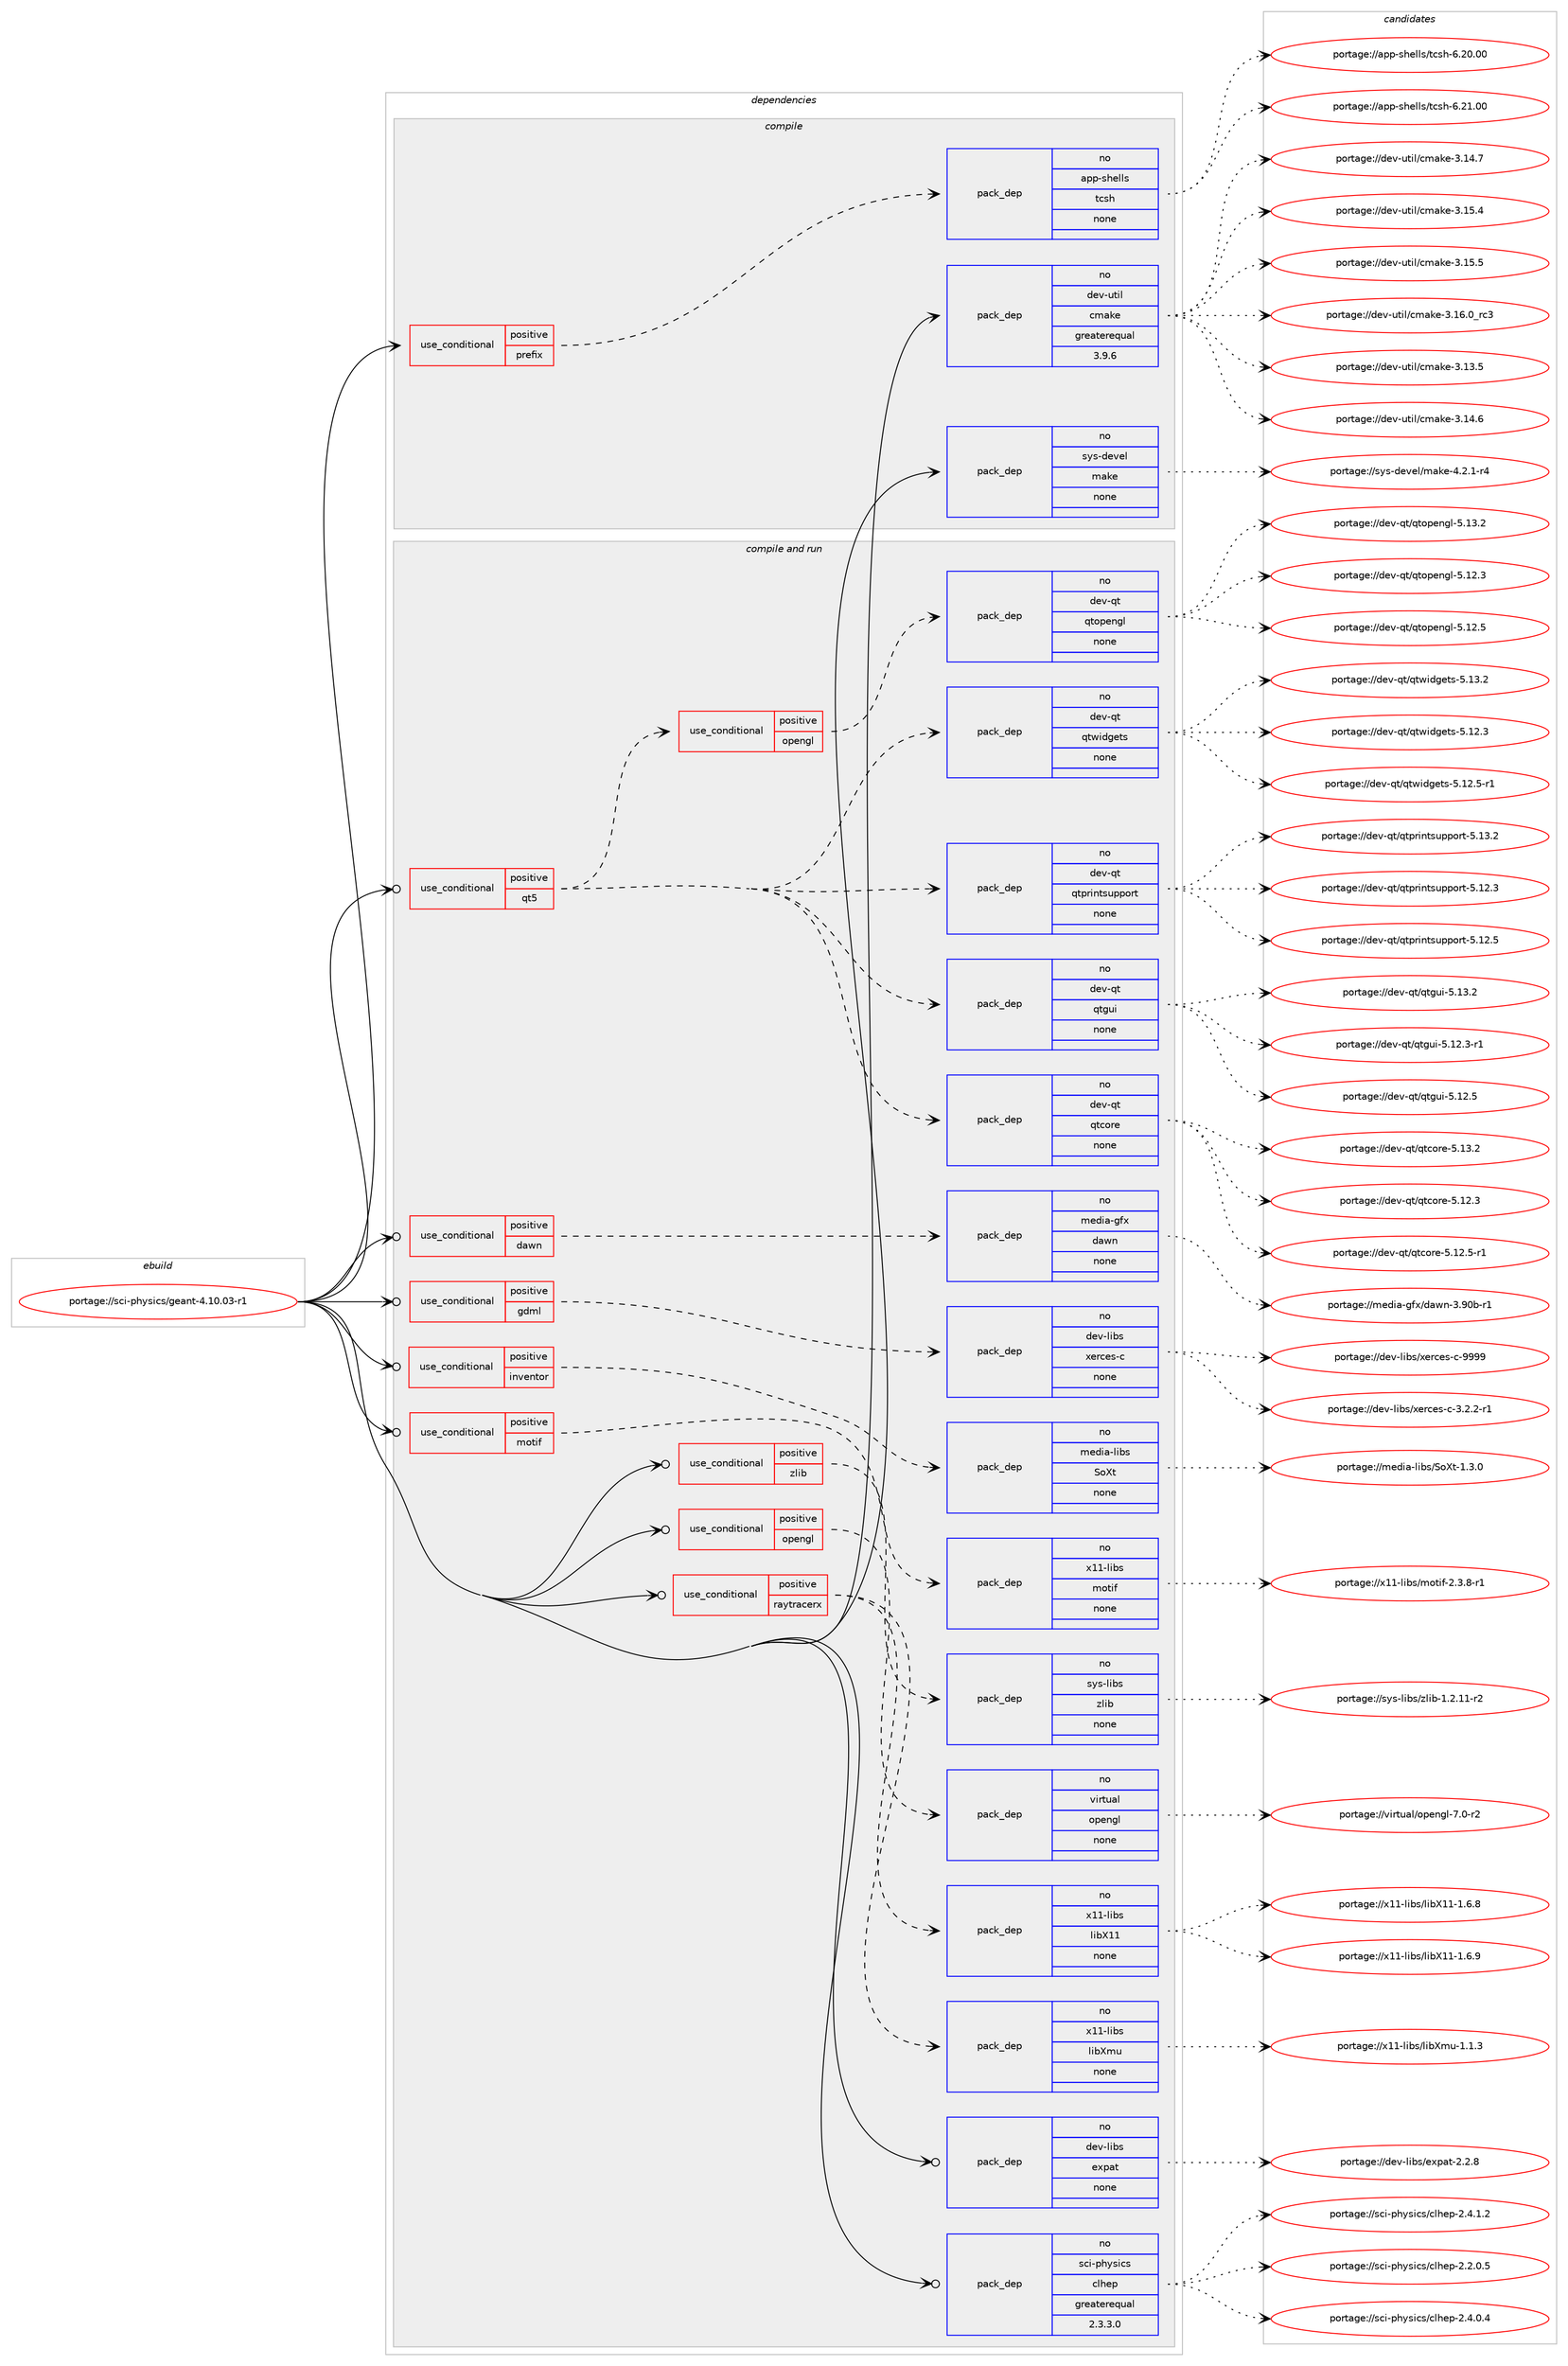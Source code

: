 digraph prolog {

# *************
# Graph options
# *************

newrank=true;
concentrate=true;
compound=true;
graph [rankdir=LR,fontname=Helvetica,fontsize=10,ranksep=1.5];#, ranksep=2.5, nodesep=0.2];
edge  [arrowhead=vee];
node  [fontname=Helvetica,fontsize=10];

# **********
# The ebuild
# **********

subgraph cluster_leftcol {
color=gray;
rank=same;
label=<<i>ebuild</i>>;
id [label="portage://sci-physics/geant-4.10.03-r1", color=red, width=4, href="../sci-physics/geant-4.10.03-r1.svg"];
}

# ****************
# The dependencies
# ****************

subgraph cluster_midcol {
color=gray;
label=<<i>dependencies</i>>;
subgraph cluster_compile {
fillcolor="#eeeeee";
style=filled;
label=<<i>compile</i>>;
subgraph cond97994 {
dependency396226 [label=<<TABLE BORDER="0" CELLBORDER="1" CELLSPACING="0" CELLPADDING="4"><TR><TD ROWSPAN="3" CELLPADDING="10">use_conditional</TD></TR><TR><TD>positive</TD></TR><TR><TD>prefix</TD></TR></TABLE>>, shape=none, color=red];
subgraph pack291482 {
dependency396227 [label=<<TABLE BORDER="0" CELLBORDER="1" CELLSPACING="0" CELLPADDING="4" WIDTH="220"><TR><TD ROWSPAN="6" CELLPADDING="30">pack_dep</TD></TR><TR><TD WIDTH="110">no</TD></TR><TR><TD>app-shells</TD></TR><TR><TD>tcsh</TD></TR><TR><TD>none</TD></TR><TR><TD></TD></TR></TABLE>>, shape=none, color=blue];
}
dependency396226:e -> dependency396227:w [weight=20,style="dashed",arrowhead="vee"];
}
id:e -> dependency396226:w [weight=20,style="solid",arrowhead="vee"];
subgraph pack291483 {
dependency396228 [label=<<TABLE BORDER="0" CELLBORDER="1" CELLSPACING="0" CELLPADDING="4" WIDTH="220"><TR><TD ROWSPAN="6" CELLPADDING="30">pack_dep</TD></TR><TR><TD WIDTH="110">no</TD></TR><TR><TD>dev-util</TD></TR><TR><TD>cmake</TD></TR><TR><TD>greaterequal</TD></TR><TR><TD>3.9.6</TD></TR></TABLE>>, shape=none, color=blue];
}
id:e -> dependency396228:w [weight=20,style="solid",arrowhead="vee"];
subgraph pack291484 {
dependency396229 [label=<<TABLE BORDER="0" CELLBORDER="1" CELLSPACING="0" CELLPADDING="4" WIDTH="220"><TR><TD ROWSPAN="6" CELLPADDING="30">pack_dep</TD></TR><TR><TD WIDTH="110">no</TD></TR><TR><TD>sys-devel</TD></TR><TR><TD>make</TD></TR><TR><TD>none</TD></TR><TR><TD></TD></TR></TABLE>>, shape=none, color=blue];
}
id:e -> dependency396229:w [weight=20,style="solid",arrowhead="vee"];
}
subgraph cluster_compileandrun {
fillcolor="#eeeeee";
style=filled;
label=<<i>compile and run</i>>;
subgraph cond97995 {
dependency396230 [label=<<TABLE BORDER="0" CELLBORDER="1" CELLSPACING="0" CELLPADDING="4"><TR><TD ROWSPAN="3" CELLPADDING="10">use_conditional</TD></TR><TR><TD>positive</TD></TR><TR><TD>dawn</TD></TR></TABLE>>, shape=none, color=red];
subgraph pack291485 {
dependency396231 [label=<<TABLE BORDER="0" CELLBORDER="1" CELLSPACING="0" CELLPADDING="4" WIDTH="220"><TR><TD ROWSPAN="6" CELLPADDING="30">pack_dep</TD></TR><TR><TD WIDTH="110">no</TD></TR><TR><TD>media-gfx</TD></TR><TR><TD>dawn</TD></TR><TR><TD>none</TD></TR><TR><TD></TD></TR></TABLE>>, shape=none, color=blue];
}
dependency396230:e -> dependency396231:w [weight=20,style="dashed",arrowhead="vee"];
}
id:e -> dependency396230:w [weight=20,style="solid",arrowhead="odotvee"];
subgraph cond97996 {
dependency396232 [label=<<TABLE BORDER="0" CELLBORDER="1" CELLSPACING="0" CELLPADDING="4"><TR><TD ROWSPAN="3" CELLPADDING="10">use_conditional</TD></TR><TR><TD>positive</TD></TR><TR><TD>gdml</TD></TR></TABLE>>, shape=none, color=red];
subgraph pack291486 {
dependency396233 [label=<<TABLE BORDER="0" CELLBORDER="1" CELLSPACING="0" CELLPADDING="4" WIDTH="220"><TR><TD ROWSPAN="6" CELLPADDING="30">pack_dep</TD></TR><TR><TD WIDTH="110">no</TD></TR><TR><TD>dev-libs</TD></TR><TR><TD>xerces-c</TD></TR><TR><TD>none</TD></TR><TR><TD></TD></TR></TABLE>>, shape=none, color=blue];
}
dependency396232:e -> dependency396233:w [weight=20,style="dashed",arrowhead="vee"];
}
id:e -> dependency396232:w [weight=20,style="solid",arrowhead="odotvee"];
subgraph cond97997 {
dependency396234 [label=<<TABLE BORDER="0" CELLBORDER="1" CELLSPACING="0" CELLPADDING="4"><TR><TD ROWSPAN="3" CELLPADDING="10">use_conditional</TD></TR><TR><TD>positive</TD></TR><TR><TD>inventor</TD></TR></TABLE>>, shape=none, color=red];
subgraph pack291487 {
dependency396235 [label=<<TABLE BORDER="0" CELLBORDER="1" CELLSPACING="0" CELLPADDING="4" WIDTH="220"><TR><TD ROWSPAN="6" CELLPADDING="30">pack_dep</TD></TR><TR><TD WIDTH="110">no</TD></TR><TR><TD>media-libs</TD></TR><TR><TD>SoXt</TD></TR><TR><TD>none</TD></TR><TR><TD></TD></TR></TABLE>>, shape=none, color=blue];
}
dependency396234:e -> dependency396235:w [weight=20,style="dashed",arrowhead="vee"];
}
id:e -> dependency396234:w [weight=20,style="solid",arrowhead="odotvee"];
subgraph cond97998 {
dependency396236 [label=<<TABLE BORDER="0" CELLBORDER="1" CELLSPACING="0" CELLPADDING="4"><TR><TD ROWSPAN="3" CELLPADDING="10">use_conditional</TD></TR><TR><TD>positive</TD></TR><TR><TD>motif</TD></TR></TABLE>>, shape=none, color=red];
subgraph pack291488 {
dependency396237 [label=<<TABLE BORDER="0" CELLBORDER="1" CELLSPACING="0" CELLPADDING="4" WIDTH="220"><TR><TD ROWSPAN="6" CELLPADDING="30">pack_dep</TD></TR><TR><TD WIDTH="110">no</TD></TR><TR><TD>x11-libs</TD></TR><TR><TD>motif</TD></TR><TR><TD>none</TD></TR><TR><TD></TD></TR></TABLE>>, shape=none, color=blue];
}
dependency396236:e -> dependency396237:w [weight=20,style="dashed",arrowhead="vee"];
}
id:e -> dependency396236:w [weight=20,style="solid",arrowhead="odotvee"];
subgraph cond97999 {
dependency396238 [label=<<TABLE BORDER="0" CELLBORDER="1" CELLSPACING="0" CELLPADDING="4"><TR><TD ROWSPAN="3" CELLPADDING="10">use_conditional</TD></TR><TR><TD>positive</TD></TR><TR><TD>opengl</TD></TR></TABLE>>, shape=none, color=red];
subgraph pack291489 {
dependency396239 [label=<<TABLE BORDER="0" CELLBORDER="1" CELLSPACING="0" CELLPADDING="4" WIDTH="220"><TR><TD ROWSPAN="6" CELLPADDING="30">pack_dep</TD></TR><TR><TD WIDTH="110">no</TD></TR><TR><TD>virtual</TD></TR><TR><TD>opengl</TD></TR><TR><TD>none</TD></TR><TR><TD></TD></TR></TABLE>>, shape=none, color=blue];
}
dependency396238:e -> dependency396239:w [weight=20,style="dashed",arrowhead="vee"];
}
id:e -> dependency396238:w [weight=20,style="solid",arrowhead="odotvee"];
subgraph cond98000 {
dependency396240 [label=<<TABLE BORDER="0" CELLBORDER="1" CELLSPACING="0" CELLPADDING="4"><TR><TD ROWSPAN="3" CELLPADDING="10">use_conditional</TD></TR><TR><TD>positive</TD></TR><TR><TD>qt5</TD></TR></TABLE>>, shape=none, color=red];
subgraph pack291490 {
dependency396241 [label=<<TABLE BORDER="0" CELLBORDER="1" CELLSPACING="0" CELLPADDING="4" WIDTH="220"><TR><TD ROWSPAN="6" CELLPADDING="30">pack_dep</TD></TR><TR><TD WIDTH="110">no</TD></TR><TR><TD>dev-qt</TD></TR><TR><TD>qtcore</TD></TR><TR><TD>none</TD></TR><TR><TD></TD></TR></TABLE>>, shape=none, color=blue];
}
dependency396240:e -> dependency396241:w [weight=20,style="dashed",arrowhead="vee"];
subgraph pack291491 {
dependency396242 [label=<<TABLE BORDER="0" CELLBORDER="1" CELLSPACING="0" CELLPADDING="4" WIDTH="220"><TR><TD ROWSPAN="6" CELLPADDING="30">pack_dep</TD></TR><TR><TD WIDTH="110">no</TD></TR><TR><TD>dev-qt</TD></TR><TR><TD>qtgui</TD></TR><TR><TD>none</TD></TR><TR><TD></TD></TR></TABLE>>, shape=none, color=blue];
}
dependency396240:e -> dependency396242:w [weight=20,style="dashed",arrowhead="vee"];
subgraph pack291492 {
dependency396243 [label=<<TABLE BORDER="0" CELLBORDER="1" CELLSPACING="0" CELLPADDING="4" WIDTH="220"><TR><TD ROWSPAN="6" CELLPADDING="30">pack_dep</TD></TR><TR><TD WIDTH="110">no</TD></TR><TR><TD>dev-qt</TD></TR><TR><TD>qtprintsupport</TD></TR><TR><TD>none</TD></TR><TR><TD></TD></TR></TABLE>>, shape=none, color=blue];
}
dependency396240:e -> dependency396243:w [weight=20,style="dashed",arrowhead="vee"];
subgraph pack291493 {
dependency396244 [label=<<TABLE BORDER="0" CELLBORDER="1" CELLSPACING="0" CELLPADDING="4" WIDTH="220"><TR><TD ROWSPAN="6" CELLPADDING="30">pack_dep</TD></TR><TR><TD WIDTH="110">no</TD></TR><TR><TD>dev-qt</TD></TR><TR><TD>qtwidgets</TD></TR><TR><TD>none</TD></TR><TR><TD></TD></TR></TABLE>>, shape=none, color=blue];
}
dependency396240:e -> dependency396244:w [weight=20,style="dashed",arrowhead="vee"];
subgraph cond98001 {
dependency396245 [label=<<TABLE BORDER="0" CELLBORDER="1" CELLSPACING="0" CELLPADDING="4"><TR><TD ROWSPAN="3" CELLPADDING="10">use_conditional</TD></TR><TR><TD>positive</TD></TR><TR><TD>opengl</TD></TR></TABLE>>, shape=none, color=red];
subgraph pack291494 {
dependency396246 [label=<<TABLE BORDER="0" CELLBORDER="1" CELLSPACING="0" CELLPADDING="4" WIDTH="220"><TR><TD ROWSPAN="6" CELLPADDING="30">pack_dep</TD></TR><TR><TD WIDTH="110">no</TD></TR><TR><TD>dev-qt</TD></TR><TR><TD>qtopengl</TD></TR><TR><TD>none</TD></TR><TR><TD></TD></TR></TABLE>>, shape=none, color=blue];
}
dependency396245:e -> dependency396246:w [weight=20,style="dashed",arrowhead="vee"];
}
dependency396240:e -> dependency396245:w [weight=20,style="dashed",arrowhead="vee"];
}
id:e -> dependency396240:w [weight=20,style="solid",arrowhead="odotvee"];
subgraph cond98002 {
dependency396247 [label=<<TABLE BORDER="0" CELLBORDER="1" CELLSPACING="0" CELLPADDING="4"><TR><TD ROWSPAN="3" CELLPADDING="10">use_conditional</TD></TR><TR><TD>positive</TD></TR><TR><TD>raytracerx</TD></TR></TABLE>>, shape=none, color=red];
subgraph pack291495 {
dependency396248 [label=<<TABLE BORDER="0" CELLBORDER="1" CELLSPACING="0" CELLPADDING="4" WIDTH="220"><TR><TD ROWSPAN="6" CELLPADDING="30">pack_dep</TD></TR><TR><TD WIDTH="110">no</TD></TR><TR><TD>x11-libs</TD></TR><TR><TD>libX11</TD></TR><TR><TD>none</TD></TR><TR><TD></TD></TR></TABLE>>, shape=none, color=blue];
}
dependency396247:e -> dependency396248:w [weight=20,style="dashed",arrowhead="vee"];
subgraph pack291496 {
dependency396249 [label=<<TABLE BORDER="0" CELLBORDER="1" CELLSPACING="0" CELLPADDING="4" WIDTH="220"><TR><TD ROWSPAN="6" CELLPADDING="30">pack_dep</TD></TR><TR><TD WIDTH="110">no</TD></TR><TR><TD>x11-libs</TD></TR><TR><TD>libXmu</TD></TR><TR><TD>none</TD></TR><TR><TD></TD></TR></TABLE>>, shape=none, color=blue];
}
dependency396247:e -> dependency396249:w [weight=20,style="dashed",arrowhead="vee"];
}
id:e -> dependency396247:w [weight=20,style="solid",arrowhead="odotvee"];
subgraph cond98003 {
dependency396250 [label=<<TABLE BORDER="0" CELLBORDER="1" CELLSPACING="0" CELLPADDING="4"><TR><TD ROWSPAN="3" CELLPADDING="10">use_conditional</TD></TR><TR><TD>positive</TD></TR><TR><TD>zlib</TD></TR></TABLE>>, shape=none, color=red];
subgraph pack291497 {
dependency396251 [label=<<TABLE BORDER="0" CELLBORDER="1" CELLSPACING="0" CELLPADDING="4" WIDTH="220"><TR><TD ROWSPAN="6" CELLPADDING="30">pack_dep</TD></TR><TR><TD WIDTH="110">no</TD></TR><TR><TD>sys-libs</TD></TR><TR><TD>zlib</TD></TR><TR><TD>none</TD></TR><TR><TD></TD></TR></TABLE>>, shape=none, color=blue];
}
dependency396250:e -> dependency396251:w [weight=20,style="dashed",arrowhead="vee"];
}
id:e -> dependency396250:w [weight=20,style="solid",arrowhead="odotvee"];
subgraph pack291498 {
dependency396252 [label=<<TABLE BORDER="0" CELLBORDER="1" CELLSPACING="0" CELLPADDING="4" WIDTH="220"><TR><TD ROWSPAN="6" CELLPADDING="30">pack_dep</TD></TR><TR><TD WIDTH="110">no</TD></TR><TR><TD>dev-libs</TD></TR><TR><TD>expat</TD></TR><TR><TD>none</TD></TR><TR><TD></TD></TR></TABLE>>, shape=none, color=blue];
}
id:e -> dependency396252:w [weight=20,style="solid",arrowhead="odotvee"];
subgraph pack291499 {
dependency396253 [label=<<TABLE BORDER="0" CELLBORDER="1" CELLSPACING="0" CELLPADDING="4" WIDTH="220"><TR><TD ROWSPAN="6" CELLPADDING="30">pack_dep</TD></TR><TR><TD WIDTH="110">no</TD></TR><TR><TD>sci-physics</TD></TR><TR><TD>clhep</TD></TR><TR><TD>greaterequal</TD></TR><TR><TD>2.3.3.0</TD></TR></TABLE>>, shape=none, color=blue];
}
id:e -> dependency396253:w [weight=20,style="solid",arrowhead="odotvee"];
}
subgraph cluster_run {
fillcolor="#eeeeee";
style=filled;
label=<<i>run</i>>;
}
}

# **************
# The candidates
# **************

subgraph cluster_choices {
rank=same;
color=gray;
label=<<i>candidates</i>>;

subgraph choice291482 {
color=black;
nodesep=1;
choiceportage971121124511510410110810811547116991151044554465048464848 [label="portage://app-shells/tcsh-6.20.00", color=red, width=4,href="../app-shells/tcsh-6.20.00.svg"];
choiceportage971121124511510410110810811547116991151044554465049464848 [label="portage://app-shells/tcsh-6.21.00", color=red, width=4,href="../app-shells/tcsh-6.21.00.svg"];
dependency396227:e -> choiceportage971121124511510410110810811547116991151044554465048464848:w [style=dotted,weight="100"];
dependency396227:e -> choiceportage971121124511510410110810811547116991151044554465049464848:w [style=dotted,weight="100"];
}
subgraph choice291483 {
color=black;
nodesep=1;
choiceportage1001011184511711610510847991099710710145514649514653 [label="portage://dev-util/cmake-3.13.5", color=red, width=4,href="../dev-util/cmake-3.13.5.svg"];
choiceportage1001011184511711610510847991099710710145514649524654 [label="portage://dev-util/cmake-3.14.6", color=red, width=4,href="../dev-util/cmake-3.14.6.svg"];
choiceportage1001011184511711610510847991099710710145514649524655 [label="portage://dev-util/cmake-3.14.7", color=red, width=4,href="../dev-util/cmake-3.14.7.svg"];
choiceportage1001011184511711610510847991099710710145514649534652 [label="portage://dev-util/cmake-3.15.4", color=red, width=4,href="../dev-util/cmake-3.15.4.svg"];
choiceportage1001011184511711610510847991099710710145514649534653 [label="portage://dev-util/cmake-3.15.5", color=red, width=4,href="../dev-util/cmake-3.15.5.svg"];
choiceportage1001011184511711610510847991099710710145514649544648951149951 [label="portage://dev-util/cmake-3.16.0_rc3", color=red, width=4,href="../dev-util/cmake-3.16.0_rc3.svg"];
dependency396228:e -> choiceportage1001011184511711610510847991099710710145514649514653:w [style=dotted,weight="100"];
dependency396228:e -> choiceportage1001011184511711610510847991099710710145514649524654:w [style=dotted,weight="100"];
dependency396228:e -> choiceportage1001011184511711610510847991099710710145514649524655:w [style=dotted,weight="100"];
dependency396228:e -> choiceportage1001011184511711610510847991099710710145514649534652:w [style=dotted,weight="100"];
dependency396228:e -> choiceportage1001011184511711610510847991099710710145514649534653:w [style=dotted,weight="100"];
dependency396228:e -> choiceportage1001011184511711610510847991099710710145514649544648951149951:w [style=dotted,weight="100"];
}
subgraph choice291484 {
color=black;
nodesep=1;
choiceportage1151211154510010111810110847109971071014552465046494511452 [label="portage://sys-devel/make-4.2.1-r4", color=red, width=4,href="../sys-devel/make-4.2.1-r4.svg"];
dependency396229:e -> choiceportage1151211154510010111810110847109971071014552465046494511452:w [style=dotted,weight="100"];
}
subgraph choice291485 {
color=black;
nodesep=1;
choiceportage109101100105974510310212047100971191104551465748984511449 [label="portage://media-gfx/dawn-3.90b-r1", color=red, width=4,href="../media-gfx/dawn-3.90b-r1.svg"];
dependency396231:e -> choiceportage109101100105974510310212047100971191104551465748984511449:w [style=dotted,weight="100"];
}
subgraph choice291486 {
color=black;
nodesep=1;
choiceportage1001011184510810598115471201011149910111545994551465046504511449 [label="portage://dev-libs/xerces-c-3.2.2-r1", color=red, width=4,href="../dev-libs/xerces-c-3.2.2-r1.svg"];
choiceportage1001011184510810598115471201011149910111545994557575757 [label="portage://dev-libs/xerces-c-9999", color=red, width=4,href="../dev-libs/xerces-c-9999.svg"];
dependency396233:e -> choiceportage1001011184510810598115471201011149910111545994551465046504511449:w [style=dotted,weight="100"];
dependency396233:e -> choiceportage1001011184510810598115471201011149910111545994557575757:w [style=dotted,weight="100"];
}
subgraph choice291487 {
color=black;
nodesep=1;
choiceportage109101100105974510810598115478311188116454946514648 [label="portage://media-libs/SoXt-1.3.0", color=red, width=4,href="../media-libs/SoXt-1.3.0.svg"];
dependency396235:e -> choiceportage109101100105974510810598115478311188116454946514648:w [style=dotted,weight="100"];
}
subgraph choice291488 {
color=black;
nodesep=1;
choiceportage12049494510810598115471091111161051024550465146564511449 [label="portage://x11-libs/motif-2.3.8-r1", color=red, width=4,href="../x11-libs/motif-2.3.8-r1.svg"];
dependency396237:e -> choiceportage12049494510810598115471091111161051024550465146564511449:w [style=dotted,weight="100"];
}
subgraph choice291489 {
color=black;
nodesep=1;
choiceportage1181051141161179710847111112101110103108455546484511450 [label="portage://virtual/opengl-7.0-r2", color=red, width=4,href="../virtual/opengl-7.0-r2.svg"];
dependency396239:e -> choiceportage1181051141161179710847111112101110103108455546484511450:w [style=dotted,weight="100"];
}
subgraph choice291490 {
color=black;
nodesep=1;
choiceportage10010111845113116471131169911111410145534649504651 [label="portage://dev-qt/qtcore-5.12.3", color=red, width=4,href="../dev-qt/qtcore-5.12.3.svg"];
choiceportage100101118451131164711311699111114101455346495046534511449 [label="portage://dev-qt/qtcore-5.12.5-r1", color=red, width=4,href="../dev-qt/qtcore-5.12.5-r1.svg"];
choiceportage10010111845113116471131169911111410145534649514650 [label="portage://dev-qt/qtcore-5.13.2", color=red, width=4,href="../dev-qt/qtcore-5.13.2.svg"];
dependency396241:e -> choiceportage10010111845113116471131169911111410145534649504651:w [style=dotted,weight="100"];
dependency396241:e -> choiceportage100101118451131164711311699111114101455346495046534511449:w [style=dotted,weight="100"];
dependency396241:e -> choiceportage10010111845113116471131169911111410145534649514650:w [style=dotted,weight="100"];
}
subgraph choice291491 {
color=black;
nodesep=1;
choiceportage1001011184511311647113116103117105455346495046514511449 [label="portage://dev-qt/qtgui-5.12.3-r1", color=red, width=4,href="../dev-qt/qtgui-5.12.3-r1.svg"];
choiceportage100101118451131164711311610311710545534649504653 [label="portage://dev-qt/qtgui-5.12.5", color=red, width=4,href="../dev-qt/qtgui-5.12.5.svg"];
choiceportage100101118451131164711311610311710545534649514650 [label="portage://dev-qt/qtgui-5.13.2", color=red, width=4,href="../dev-qt/qtgui-5.13.2.svg"];
dependency396242:e -> choiceportage1001011184511311647113116103117105455346495046514511449:w [style=dotted,weight="100"];
dependency396242:e -> choiceportage100101118451131164711311610311710545534649504653:w [style=dotted,weight="100"];
dependency396242:e -> choiceportage100101118451131164711311610311710545534649514650:w [style=dotted,weight="100"];
}
subgraph choice291492 {
color=black;
nodesep=1;
choiceportage100101118451131164711311611211410511011611511711211211111411645534649504651 [label="portage://dev-qt/qtprintsupport-5.12.3", color=red, width=4,href="../dev-qt/qtprintsupport-5.12.3.svg"];
choiceportage100101118451131164711311611211410511011611511711211211111411645534649504653 [label="portage://dev-qt/qtprintsupport-5.12.5", color=red, width=4,href="../dev-qt/qtprintsupport-5.12.5.svg"];
choiceportage100101118451131164711311611211410511011611511711211211111411645534649514650 [label="portage://dev-qt/qtprintsupport-5.13.2", color=red, width=4,href="../dev-qt/qtprintsupport-5.13.2.svg"];
dependency396243:e -> choiceportage100101118451131164711311611211410511011611511711211211111411645534649504651:w [style=dotted,weight="100"];
dependency396243:e -> choiceportage100101118451131164711311611211410511011611511711211211111411645534649504653:w [style=dotted,weight="100"];
dependency396243:e -> choiceportage100101118451131164711311611211410511011611511711211211111411645534649514650:w [style=dotted,weight="100"];
}
subgraph choice291493 {
color=black;
nodesep=1;
choiceportage100101118451131164711311611910510010310111611545534649504651 [label="portage://dev-qt/qtwidgets-5.12.3", color=red, width=4,href="../dev-qt/qtwidgets-5.12.3.svg"];
choiceportage1001011184511311647113116119105100103101116115455346495046534511449 [label="portage://dev-qt/qtwidgets-5.12.5-r1", color=red, width=4,href="../dev-qt/qtwidgets-5.12.5-r1.svg"];
choiceportage100101118451131164711311611910510010310111611545534649514650 [label="portage://dev-qt/qtwidgets-5.13.2", color=red, width=4,href="../dev-qt/qtwidgets-5.13.2.svg"];
dependency396244:e -> choiceportage100101118451131164711311611910510010310111611545534649504651:w [style=dotted,weight="100"];
dependency396244:e -> choiceportage1001011184511311647113116119105100103101116115455346495046534511449:w [style=dotted,weight="100"];
dependency396244:e -> choiceportage100101118451131164711311611910510010310111611545534649514650:w [style=dotted,weight="100"];
}
subgraph choice291494 {
color=black;
nodesep=1;
choiceportage100101118451131164711311611111210111010310845534649504651 [label="portage://dev-qt/qtopengl-5.12.3", color=red, width=4,href="../dev-qt/qtopengl-5.12.3.svg"];
choiceportage100101118451131164711311611111210111010310845534649504653 [label="portage://dev-qt/qtopengl-5.12.5", color=red, width=4,href="../dev-qt/qtopengl-5.12.5.svg"];
choiceportage100101118451131164711311611111210111010310845534649514650 [label="portage://dev-qt/qtopengl-5.13.2", color=red, width=4,href="../dev-qt/qtopengl-5.13.2.svg"];
dependency396246:e -> choiceportage100101118451131164711311611111210111010310845534649504651:w [style=dotted,weight="100"];
dependency396246:e -> choiceportage100101118451131164711311611111210111010310845534649504653:w [style=dotted,weight="100"];
dependency396246:e -> choiceportage100101118451131164711311611111210111010310845534649514650:w [style=dotted,weight="100"];
}
subgraph choice291495 {
color=black;
nodesep=1;
choiceportage120494945108105981154710810598884949454946544656 [label="portage://x11-libs/libX11-1.6.8", color=red, width=4,href="../x11-libs/libX11-1.6.8.svg"];
choiceportage120494945108105981154710810598884949454946544657 [label="portage://x11-libs/libX11-1.6.9", color=red, width=4,href="../x11-libs/libX11-1.6.9.svg"];
dependency396248:e -> choiceportage120494945108105981154710810598884949454946544656:w [style=dotted,weight="100"];
dependency396248:e -> choiceportage120494945108105981154710810598884949454946544657:w [style=dotted,weight="100"];
}
subgraph choice291496 {
color=black;
nodesep=1;
choiceportage12049494510810598115471081059888109117454946494651 [label="portage://x11-libs/libXmu-1.1.3", color=red, width=4,href="../x11-libs/libXmu-1.1.3.svg"];
dependency396249:e -> choiceportage12049494510810598115471081059888109117454946494651:w [style=dotted,weight="100"];
}
subgraph choice291497 {
color=black;
nodesep=1;
choiceportage11512111545108105981154712210810598454946504649494511450 [label="portage://sys-libs/zlib-1.2.11-r2", color=red, width=4,href="../sys-libs/zlib-1.2.11-r2.svg"];
dependency396251:e -> choiceportage11512111545108105981154712210810598454946504649494511450:w [style=dotted,weight="100"];
}
subgraph choice291498 {
color=black;
nodesep=1;
choiceportage10010111845108105981154710112011297116455046504656 [label="portage://dev-libs/expat-2.2.8", color=red, width=4,href="../dev-libs/expat-2.2.8.svg"];
dependency396252:e -> choiceportage10010111845108105981154710112011297116455046504656:w [style=dotted,weight="100"];
}
subgraph choice291499 {
color=black;
nodesep=1;
choiceportage11599105451121041211151059911547991081041011124550465046484653 [label="portage://sci-physics/clhep-2.2.0.5", color=red, width=4,href="../sci-physics/clhep-2.2.0.5.svg"];
choiceportage11599105451121041211151059911547991081041011124550465246484652 [label="portage://sci-physics/clhep-2.4.0.4", color=red, width=4,href="../sci-physics/clhep-2.4.0.4.svg"];
choiceportage11599105451121041211151059911547991081041011124550465246494650 [label="portage://sci-physics/clhep-2.4.1.2", color=red, width=4,href="../sci-physics/clhep-2.4.1.2.svg"];
dependency396253:e -> choiceportage11599105451121041211151059911547991081041011124550465046484653:w [style=dotted,weight="100"];
dependency396253:e -> choiceportage11599105451121041211151059911547991081041011124550465246484652:w [style=dotted,weight="100"];
dependency396253:e -> choiceportage11599105451121041211151059911547991081041011124550465246494650:w [style=dotted,weight="100"];
}
}

}
